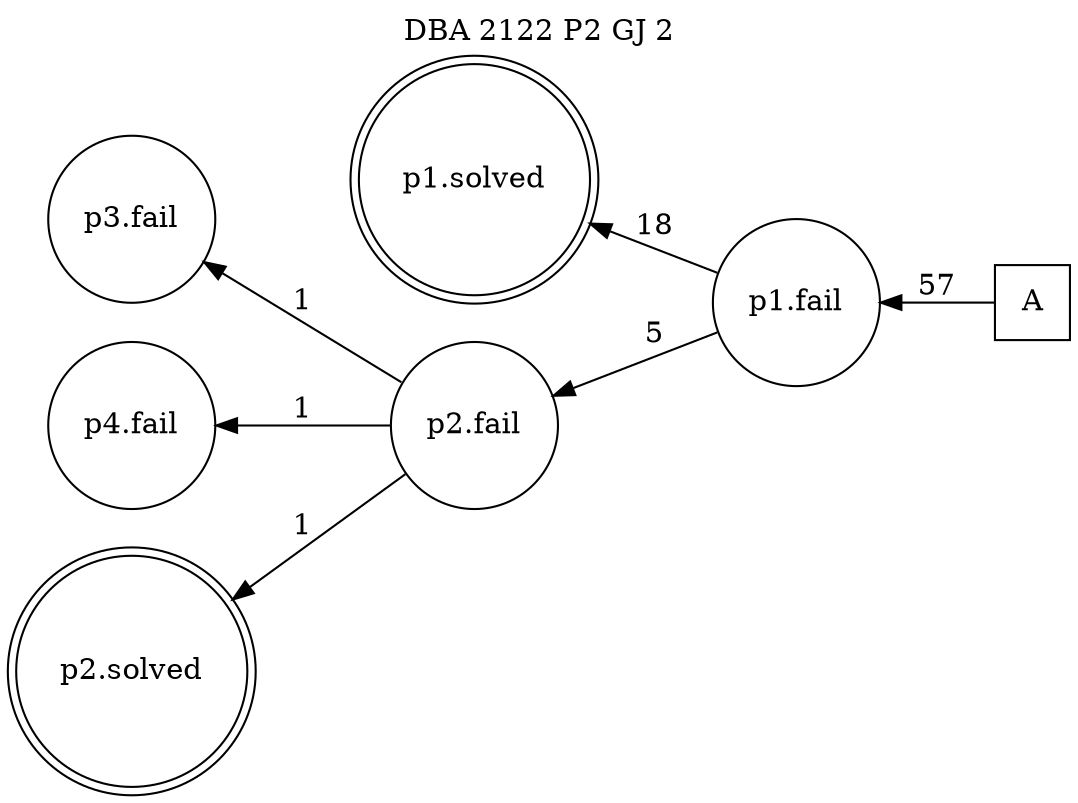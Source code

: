 digraph DBA_2122_P2_GJ_2_GOOD {
labelloc="tl"
label= " DBA 2122 P2 GJ 2 "
rankdir="RL";
graph [ size=" 10 , 10 !"]

"A" [shape="square" label="A"]
"p1.fail" [shape="circle" label="p1.fail"]
"p1.solved" [shape="doublecircle" label="p1.solved"]
"p2.fail" [shape="circle" label="p2.fail"]
"p3.fail" [shape="circle" label="p3.fail"]
"p4.fail" [shape="circle" label="p4.fail"]
"p2.solved" [shape="doublecircle" label="p2.solved"]
"A" -> "p1.fail" [ label=57]
"p1.fail" -> "p1.solved" [ label=18]
"p1.fail" -> "p2.fail" [ label=5]
"p2.fail" -> "p3.fail" [ label=1]
"p2.fail" -> "p4.fail" [ label=1]
"p2.fail" -> "p2.solved" [ label=1]
}
